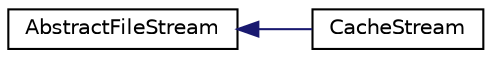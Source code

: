 digraph "Graphical Class Hierarchy"
{
  edge [fontname="Helvetica",fontsize="10",labelfontname="Helvetica",labelfontsize="10"];
  node [fontname="Helvetica",fontsize="10",shape=record];
  rankdir="LR";
  Node0 [label="AbstractFileStream",height=0.2,width=0.4,color="black", fillcolor="white", style="filled",URL="$classAbstractFileStream.html",tooltip="A general class for on-disk stored streams. "];
  Node0 -> Node1 [dir="back",color="midnightblue",fontsize="10",style="solid",fontname="Helvetica"];
  Node1 [label="CacheStream",height=0.2,width=0.4,color="black", fillcolor="white", style="filled",URL="$classCacheStream.html",tooltip="Caches (a large amount of) frames and pushes them forward at a rate corresponding to play speed..."];
}
